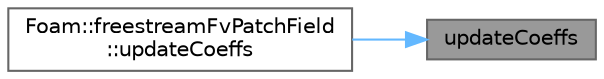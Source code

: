 digraph "updateCoeffs"
{
 // LATEX_PDF_SIZE
  bgcolor="transparent";
  edge [fontname=Helvetica,fontsize=10,labelfontname=Helvetica,labelfontsize=10];
  node [fontname=Helvetica,fontsize=10,shape=box,height=0.2,width=0.4];
  rankdir="RL";
  Node1 [id="Node000001",label="updateCoeffs",height=0.2,width=0.4,color="gray40", fillcolor="grey60", style="filled", fontcolor="black",tooltip=" "];
  Node1 -> Node2 [id="edge1_Node000001_Node000002",dir="back",color="steelblue1",style="solid",tooltip=" "];
  Node2 [id="Node000002",label="Foam::freestreamFvPatchField\l::updateCoeffs",height=0.2,width=0.4,color="grey40", fillcolor="white", style="filled",URL="$classFoam_1_1freestreamFvPatchField.html#a7e24eafac629d3733181cd942d4c902f",tooltip=" "];
}
